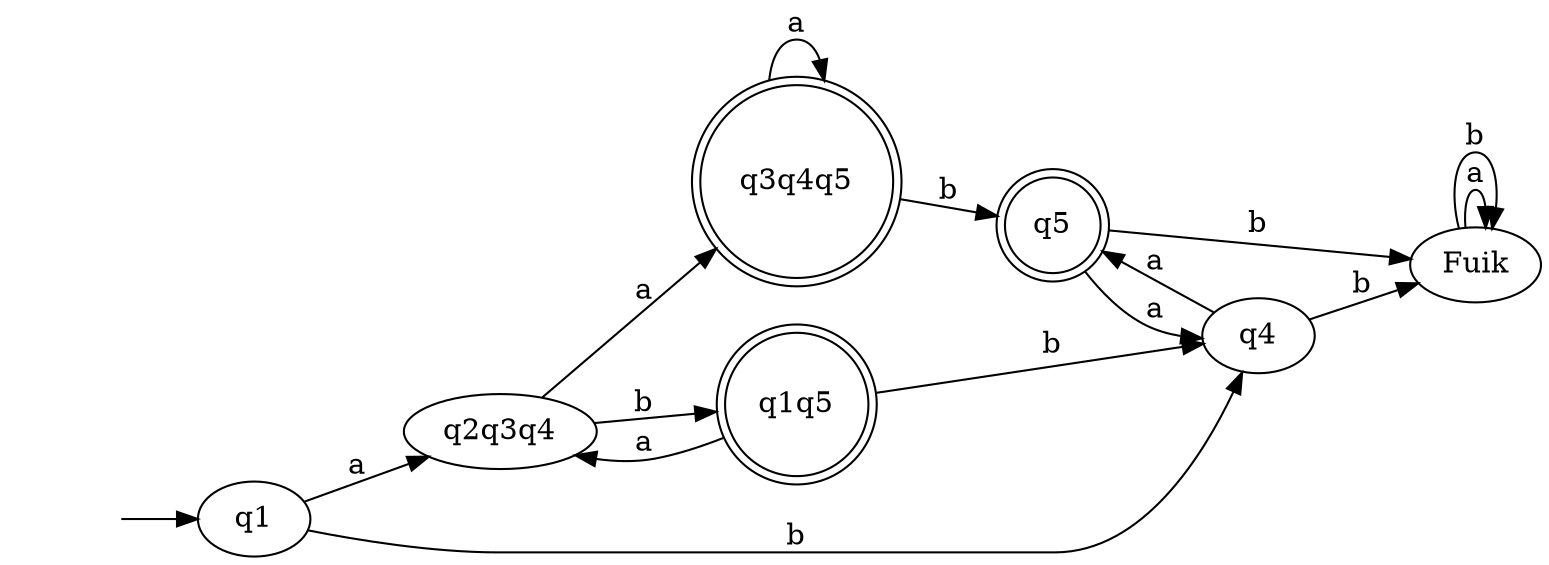 digraph graph_2
{
	rankdir =  LR; node_start [label = "", shape = none]; 
	node_start ->  q1; 
	q3q4q5 [label =q3q4q5, shape = doublecircle]; 
	q1q5 [label =q1q5, shape = doublecircle]; 
	q5 [label =q5, shape = doublecircle]; 
	q1 -> q2q3q4 [label=a]; 
	q1 -> q4 [label=b]; 
	q2q3q4 -> q3q4q5 [label=a]; 
	q2q3q4 -> q1q5 [label=b]; 
	q4 -> q5 [label=a]; 
	q4 -> Fuik [label=b]; 
	q3q4q5 -> q3q4q5 [label=a]; 
	q3q4q5 -> q5 [label=b]; 
	q1q5 -> q2q3q4 [label=a]; 
	q1q5 -> q4 [label=b]; 
	q5 -> q4 [label=a]; 
	q5 -> Fuik [label=b]; 
	Fuik -> Fuik [label=a]; 
	Fuik -> Fuik [label=b]; 
}